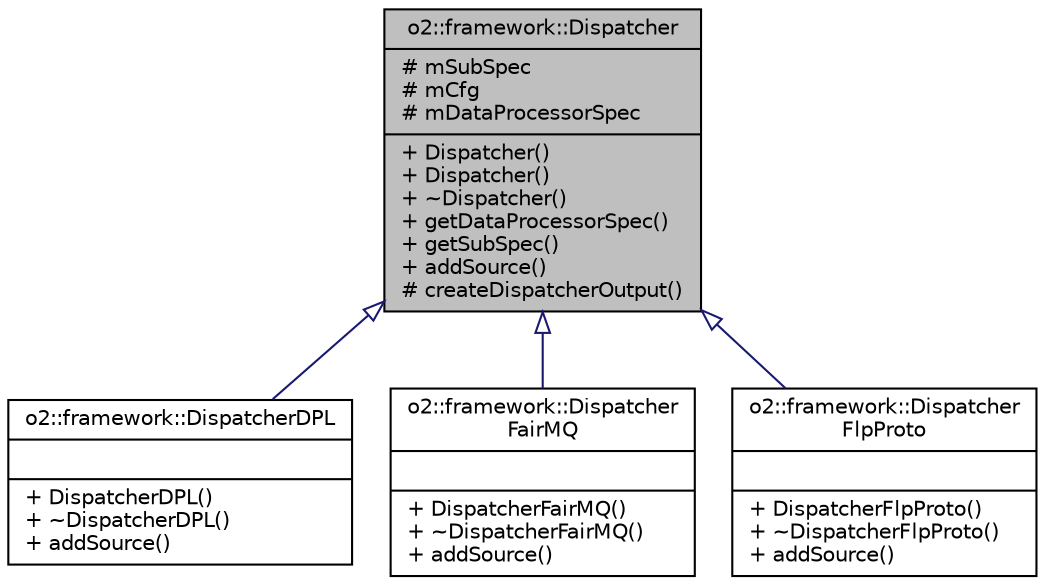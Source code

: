 digraph "o2::framework::Dispatcher"
{
 // INTERACTIVE_SVG=YES
  bgcolor="transparent";
  edge [fontname="Helvetica",fontsize="10",labelfontname="Helvetica",labelfontsize="10"];
  node [fontname="Helvetica",fontsize="10",shape=record];
  Node1 [label="{o2::framework::Dispatcher\n|# mSubSpec\l# mCfg\l# mDataProcessorSpec\l|+ Dispatcher()\l+ Dispatcher()\l+ ~Dispatcher()\l+ getDataProcessorSpec()\l+ getSubSpec()\l+ addSource()\l# createDispatcherOutput()\l}",height=0.2,width=0.4,color="black", fillcolor="grey75", style="filled" fontcolor="black"];
  Node1 -> Node2 [dir="back",color="midnightblue",fontsize="10",style="solid",arrowtail="onormal",fontname="Helvetica"];
  Node2 [label="{o2::framework::DispatcherDPL\n||+ DispatcherDPL()\l+ ~DispatcherDPL()\l+ addSource()\l}",height=0.2,width=0.4,color="black",URL="$dd/d4f/classo2_1_1framework_1_1DispatcherDPL.html",tooltip="A dispatcher for clients inside Data Processing Layer. "];
  Node1 -> Node3 [dir="back",color="midnightblue",fontsize="10",style="solid",arrowtail="onormal",fontname="Helvetica"];
  Node3 [label="{o2::framework::Dispatcher\lFairMQ\n||+ DispatcherFairMQ()\l+ ~DispatcherFairMQ()\l+ addSource()\l}",height=0.2,width=0.4,color="black",URL="$d5/d49/classo2_1_1framework_1_1DispatcherFairMQ.html",tooltip="A dispatcher for clients that are FairMQDevices using O2 Data Model. "];
  Node1 -> Node4 [dir="back",color="midnightblue",fontsize="10",style="solid",arrowtail="onormal",fontname="Helvetica"];
  Node4 [label="{o2::framework::Dispatcher\lFlpProto\n||+ DispatcherFlpProto()\l+ ~DispatcherFlpProto()\l+ addSource()\l}",height=0.2,width=0.4,color="black",URL="$de/ddf/classo2_1_1framework_1_1DispatcherFlpProto.html",tooltip="A special dispatcher for QC tasks that are FairMQ devices, using FLP Proto data model. "];
}
